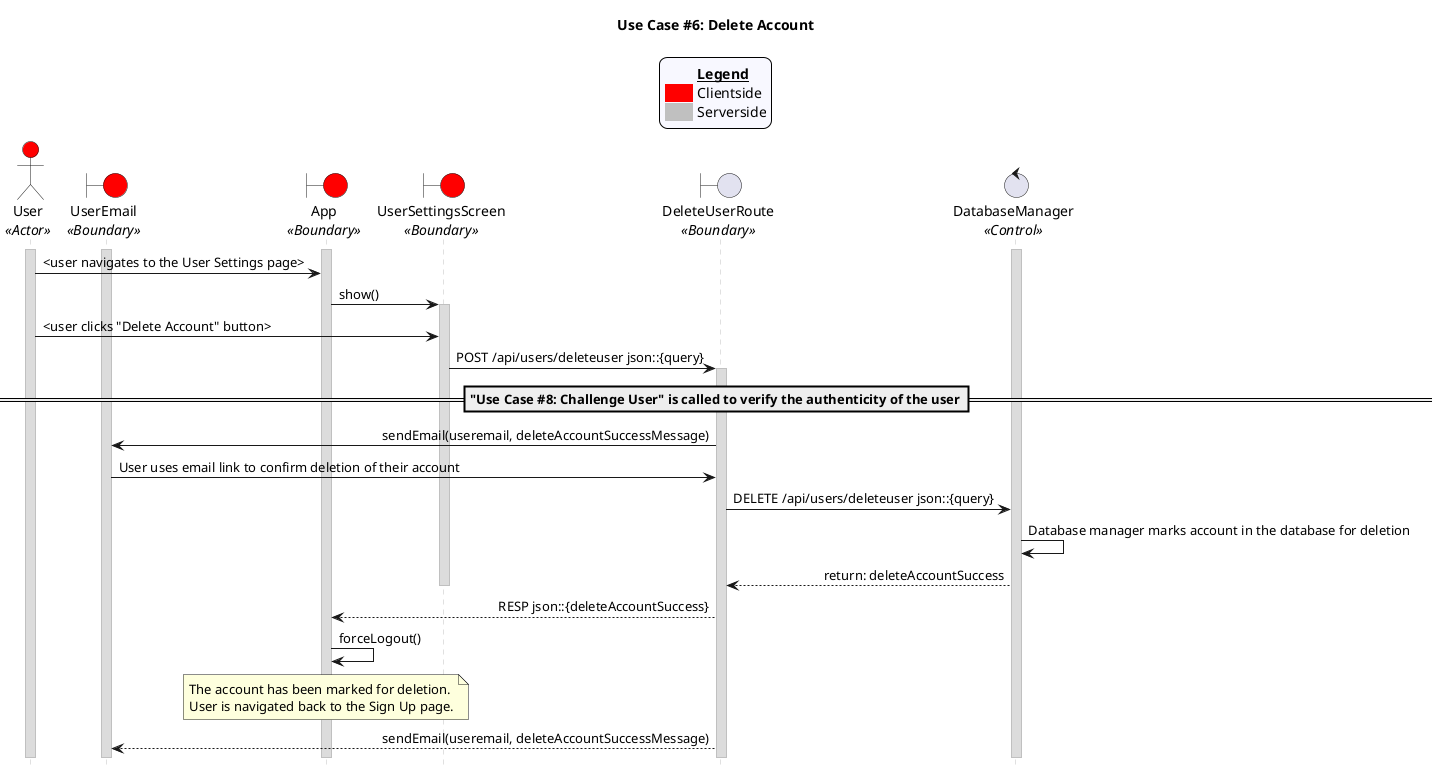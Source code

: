 @startuml uc06
title "Use Case #6: Delete Account"

'Styling goes here
hide footbox
skinparam stereotypePosition bottom
skinparam sequenceMessageAlign direction
skinparam sequence {
	LifeLineBorderColor #Silver
	LifeLineBackgroundColor #Gainsboro
}

'Add a legend plus styling
skinparam legend {
	backgroundColor #GhostWhite
	entrySeparator #GhostWhite
}

legend top
	<#GhostWhite,#GhostWhite>|	|= __Legend__ |
	|<#red> | Clientside|
	|<#silver> | Serverside|
endlegend

'Setup the objects
actor User as u <<Actor>> #red
boundary UserEmail as ue <<Boundary>> #red
boundary App as a <<Boundary>> #red
boundary UserSettingsScreen as uss <<Boundary>> #red
boundary DeleteUserRoute as dur <<Boundary>> 
control DatabaseManager as db <<Control>>
boundary Database as db <<Boundary>>

'Setup persistent objects here
activate u
activate a
activate db
activate ue

'--- FLOW OF CONTROL STARTS HERE ---

'User navigates to the "User settings page
u -> a: <user navigates to the User Settings page>
a -> uss: show()
activate uss

'User clicks "Delete Account" button
u -> uss: <user clicks "Delete Account" button>

'Users device sends a deletion request to the server
uss -> dur: POST /api/users/deleteuser json::{query}
activate dur

'Server challenges user to verify the authenticity of the user
=="Use Case #8: Challenge User" is called to verify the authenticity of the user==

'User recieves the email and clicks the link to finish the process of deleting account
dur -> ue: sendEmail(useremail, deleteAccountSuccessMessage)
ue -> dur: User uses email link to confirm deletion of their account
dur -> db: DELETE /api/users/deleteuser json::{query}

'Database manager marks the account for deletion and sends the user a notification via email
db -> db: Database manager marks account in the database for deletion

'Database manager sends notification email once account is marked for deletion
db --> dur: return: deleteAccountSuccess
deactivate uss

' NOTE: Not sure if this part is correct because route no longer exisis
dur --> a: RESP json::{deleteAccountSuccess}
a -> a: forceLogout()

note over a
  The account has been marked for deletion.
  User is navigated back to the Sign Up page.
end note

dur --> ue: sendEmail(useremail, deleteAccountSuccessMessage)
'--- FLOW OF CONTROL ENDS HERE   ---


@enduml